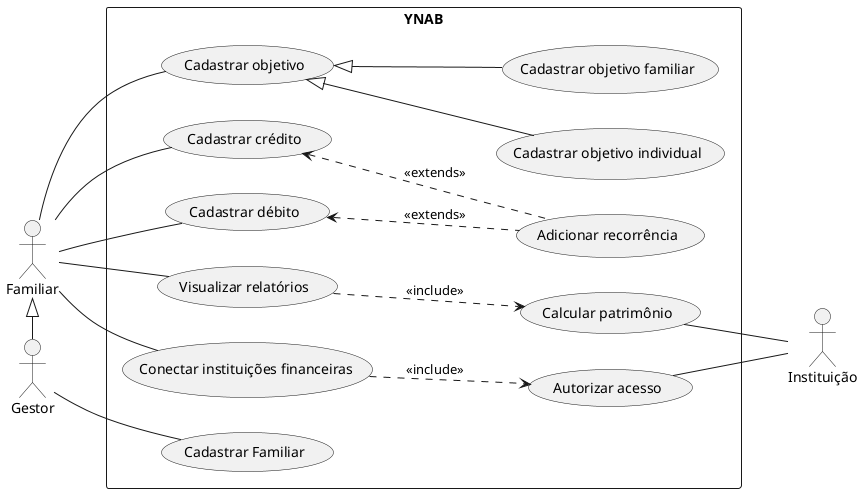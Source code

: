 @startuml

left to right direction
skinparam packageStyle rectangle

actor Familiar
actor Gestor
actor Instituição
Familiar <|-right- Gestor

rectangle YNAB {
    Gestor -- (Cadastrar Familiar)

    Familiar -- (Cadastrar objetivo)
    (Cadastrar objetivo) <|-- (Cadastrar objetivo individual)
    (Cadastrar objetivo) <|-- (Cadastrar objetivo familiar)

    Familiar -- (Cadastrar crédito)
    Familiar -- (Cadastrar débito)
    (Cadastrar crédito) <.. (Adicionar recorrência) : <<extends>>
    (Cadastrar débito) <.. (Adicionar recorrência) : <<extends>>

    Familiar -- (Visualizar relatórios)
    (Calcular patrimônio) -- Instituição
    (Visualizar relatórios) ..> (Calcular patrimônio) : <<include>>

    Familiar -- (Conectar instituições financeiras)
    (Autorizar acesso) -- Instituição
    (Conectar instituições financeiras) ..> (Autorizar acesso) : <<include>>
}

@enduml
